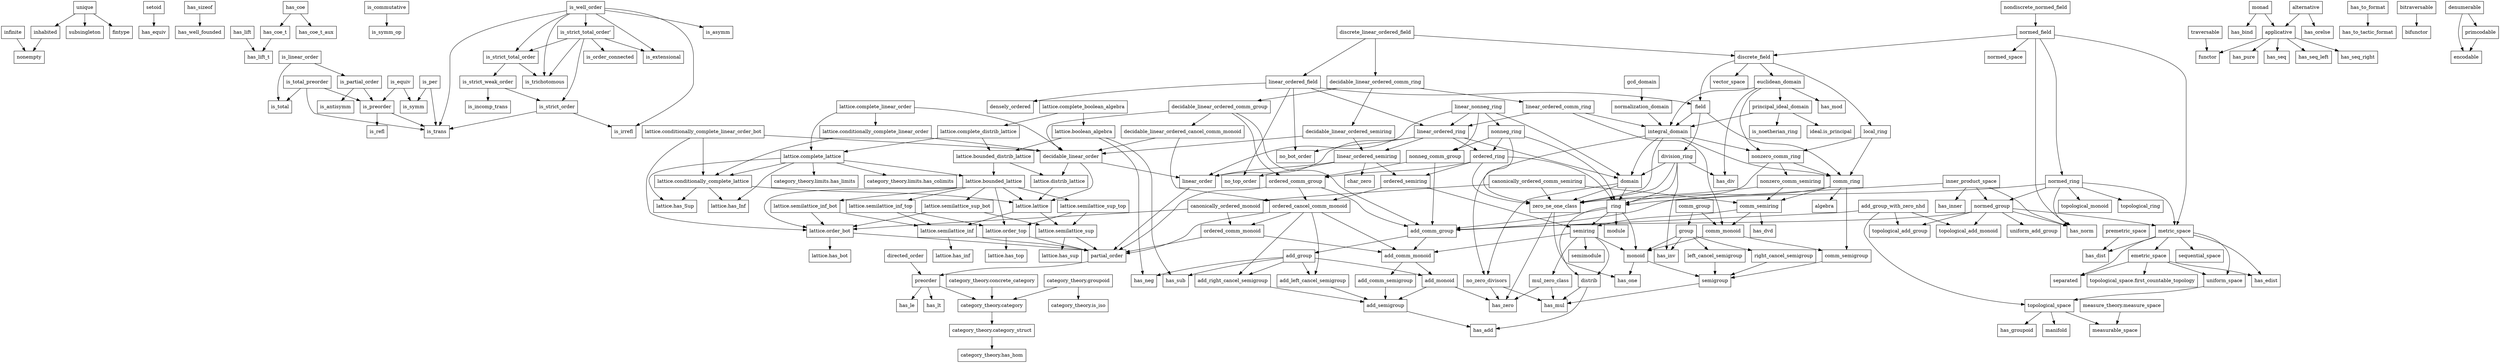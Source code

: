 strict digraph  {
inhabited [shape=box];
nonempty [shape=box];
setoid [shape=box];
has_equiv [shape=box];
has_sizeof [shape=box];
has_well_founded [shape=box];
has_lift [shape=box];
has_lift_t [shape=box];
has_coe [shape=box];
has_coe_t [shape=box];
has_coe_t_aux [shape=box];
is_commutative [shape=box];
is_symm_op [shape=box];
is_preorder [shape=box];
is_refl [shape=box];
is_trans [shape=box];
is_total_preorder [shape=box];
is_total [shape=box];
is_partial_order [shape=box];
is_antisymm [shape=box];
is_linear_order [shape=box];
is_equiv [shape=box];
is_symm [shape=box];
is_per [shape=box];
is_strict_order [shape=box];
is_irrefl [shape=box];
is_strict_weak_order [shape=box];
is_incomp_trans [shape=box];
is_strict_total_order [shape=box];
is_trichotomous [shape=box];
preorder [shape=box];
has_le [shape=box];
has_lt [shape=box];
applicative [shape=box];
functor [shape=box];
has_pure [shape=box];
has_seq [shape=box];
has_seq_left [shape=box];
has_seq_right [shape=box];
partial_order [shape=box];
monad [shape=box];
has_bind [shape=box];
linear_order [shape=box];
alternative [shape=box];
has_orelse [shape=box];
decidable_linear_order [shape=box];
has_to_format [shape=box];
has_to_tactic_format [shape=box];
semigroup [shape=box];
has_mul [shape=box];
comm_semigroup [shape=box];
left_cancel_semigroup [shape=box];
right_cancel_semigroup [shape=box];
monoid [shape=box];
has_one [shape=box];
comm_monoid [shape=box];
group [shape=box];
has_inv [shape=box];
comm_group [shape=box];
add_semigroup [shape=box];
has_add [shape=box];
add_comm_semigroup [shape=box];
add_left_cancel_semigroup [shape=box];
add_right_cancel_semigroup [shape=box];
add_monoid [shape=box];
has_zero [shape=box];
add_comm_monoid [shape=box];
add_group [shape=box];
has_neg [shape=box];
add_comm_group [shape=box];
has_sub [shape=box];
distrib [shape=box];
mul_zero_class [shape=box];
zero_ne_one_class [shape=box];
ordered_cancel_comm_monoid [shape=box];
semiring [shape=box];
comm_semiring [shape=box];
has_dvd [shape=box];
ordered_comm_group [shape=box];
ring [shape=box];
comm_ring [shape=box];
no_zero_divisors [shape=box];
integral_domain [shape=box];
division_ring [shape=box];
decidable_linear_ordered_comm_group [shape=box];
decidable_linear_ordered_cancel_comm_monoid [shape=box];
field [shape=box];
discrete_field [shape=box];
ordered_semiring [shape=box];
linear_ordered_semiring [shape=box];
decidable_linear_ordered_semiring [shape=box];
ordered_ring [shape=box];
linear_ordered_ring [shape=box];
linear_ordered_comm_ring [shape=box];
decidable_linear_ordered_comm_ring [shape=box];
linear_ordered_field [shape=box];
discrete_linear_ordered_field [shape=box];
unique [shape=box];
subsingleton [shape=box];
traversable [shape=box];
"category_theory.category_struct" [shape=box];
"category_theory.has_hom" [shape=box];
"category_theory.category" [shape=box];
bitraversable [shape=box];
bifunctor [shape=box];
"category_theory.groupoid" [shape=box];
"category_theory.is_iso" [shape=box];
"is_strict_total_order'" [shape=box];
is_order_connected [shape=box];
is_extensional [shape=box];
is_well_order [shape=box];
is_asymm [shape=box];
directed_order [shape=box];
"lattice.semilattice_sup" [shape=box];
"lattice.has_sup" [shape=box];
"lattice.semilattice_inf" [shape=box];
"lattice.has_inf" [shape=box];
"lattice.lattice" [shape=box];
"lattice.distrib_lattice" [shape=box];
"lattice.order_top" [shape=box];
"lattice.has_top" [shape=box];
"lattice.order_bot" [shape=box];
"lattice.has_bot" [shape=box];
"lattice.semilattice_sup_top" [shape=box];
"lattice.semilattice_sup_bot" [shape=box];
"lattice.semilattice_inf_top" [shape=box];
"lattice.semilattice_inf_bot" [shape=box];
"lattice.bounded_lattice" [shape=box];
"lattice.bounded_distrib_lattice" [shape=box];
"category_theory.concrete_category" [shape=box];
"lattice.boolean_algebra" [shape=box];
ordered_comm_monoid [shape=box];
"lattice.complete_lattice" [shape=box];
"lattice.has_Sup" [shape=box];
"lattice.has_Inf" [shape=box];
canonically_ordered_monoid [shape=box];
"lattice.complete_linear_order" [shape=box];
nonzero_comm_semiring [shape=box];
nonzero_comm_ring [shape=box];
domain [shape=box];
has_div [shape=box];
"lattice.complete_distrib_lattice" [shape=box];
"lattice.complete_boolean_algebra" [shape=box];
nonneg_comm_group [shape=box];
char_zero [shape=box];
no_top_order [shape=box];
no_bot_order [shape=box];
nonneg_ring [shape=box];
linear_nonneg_ring [shape=box];
canonically_ordered_comm_semiring [shape=box];
densely_ordered [shape=box];
euclidean_domain [shape=box];
has_mod [shape=box];
"category_theory.limits.has_limits" [shape=box];
"category_theory.limits.has_colimits" [shape=box];
normalization_domain [shape=box];
gcd_domain [shape=box];
fintype [shape=box];
infinite [shape=box];
denumerable [shape=box];
encodable [shape=box];
"lattice.conditionally_complete_lattice" [shape=box];
"lattice.conditionally_complete_linear_order" [shape=box];
"lattice.conditionally_complete_linear_order_bot" [shape=box];
primcodable [shape=box];
uniform_space [shape=box];
topological_space [shape=box];
semimodule [shape=box];
module [shape=box];
manifold [shape=box];
vector_space [shape=box];
has_groupoid [shape=box];
emetric_space [shape=box];
has_edist [shape=box];
separated [shape=box];
"topological_space.first_countable_topology" [shape=box];
add_group_with_zero_nhd [shape=box];
topological_add_monoid [shape=box];
topological_add_group [shape=box];
metric_space [shape=box];
has_dist [shape=box];
premetric_space [shape=box];
local_ring [shape=box];
algebra [shape=box];
normed_group [shape=box];
has_norm [shape=box];
uniform_add_group [shape=box];
normed_ring [shape=box];
topological_monoid [shape=box];
topological_ring [shape=box];
normed_field [shape=box];
nondiscrete_normed_field [shape=box];
normed_space [shape=box];
measurable_space [shape=box];
principal_ideal_domain [shape=box];
"ideal.is_principal" [shape=box];
sequential_space [shape=box];
is_noetherian_ring [shape=box];
inner_product_space [shape=box];
has_inner [shape=box];
"measure_theory.measure_space" [shape=box];
inhabited -> nonempty;
setoid -> has_equiv;
has_sizeof -> has_well_founded;
has_lift -> has_lift_t;
has_coe -> has_coe_t;
has_coe -> has_coe_t_aux;
has_coe_t -> has_lift_t;
is_commutative -> is_symm_op;
is_preorder -> is_refl;
is_preorder -> is_trans;
is_total_preorder -> is_trans;
is_total_preorder -> is_total;
is_total_preorder -> is_preorder;
is_partial_order -> is_preorder;
is_partial_order -> is_antisymm;
is_linear_order -> is_partial_order;
is_linear_order -> is_total;
is_equiv -> is_preorder;
is_equiv -> is_symm;
is_per -> is_symm;
is_per -> is_trans;
is_strict_order -> is_irrefl;
is_strict_order -> is_trans;
is_strict_weak_order -> is_strict_order;
is_strict_weak_order -> is_incomp_trans;
is_strict_total_order -> is_trichotomous;
is_strict_total_order -> is_strict_weak_order;
preorder -> has_le;
preorder -> has_lt;
preorder -> "category_theory.category";
applicative -> functor;
applicative -> has_pure;
applicative -> has_seq;
applicative -> has_seq_left;
applicative -> has_seq_right;
partial_order -> preorder;
monad -> applicative;
monad -> has_bind;
linear_order -> partial_order;
alternative -> applicative;
alternative -> has_orelse;
decidable_linear_order -> linear_order;
decidable_linear_order -> "lattice.lattice";
decidable_linear_order -> "lattice.distrib_lattice";
has_to_format -> has_to_tactic_format;
semigroup -> has_mul;
comm_semigroup -> semigroup;
left_cancel_semigroup -> semigroup;
right_cancel_semigroup -> semigroup;
monoid -> semigroup;
monoid -> has_one;
comm_monoid -> monoid;
comm_monoid -> comm_semigroup;
group -> monoid;
group -> has_inv;
group -> left_cancel_semigroup;
group -> right_cancel_semigroup;
comm_group -> group;
comm_group -> comm_monoid;
add_semigroup -> has_add;
add_comm_semigroup -> add_semigroup;
add_left_cancel_semigroup -> add_semigroup;
add_right_cancel_semigroup -> add_semigroup;
add_monoid -> add_semigroup;
add_monoid -> has_zero;
add_comm_monoid -> add_monoid;
add_comm_monoid -> add_comm_semigroup;
add_group -> add_monoid;
add_group -> has_neg;
add_group -> add_left_cancel_semigroup;
add_group -> add_right_cancel_semigroup;
add_group -> has_sub;
add_comm_group -> add_group;
add_comm_group -> add_comm_monoid;
distrib -> has_mul;
distrib -> has_add;
mul_zero_class -> has_mul;
mul_zero_class -> has_zero;
zero_ne_one_class -> has_zero;
zero_ne_one_class -> has_one;
ordered_cancel_comm_monoid -> add_comm_monoid;
ordered_cancel_comm_monoid -> add_left_cancel_semigroup;
ordered_cancel_comm_monoid -> add_right_cancel_semigroup;
ordered_cancel_comm_monoid -> partial_order;
ordered_cancel_comm_monoid -> ordered_comm_monoid;
semiring -> add_comm_monoid;
semiring -> monoid;
semiring -> distrib;
semiring -> mul_zero_class;
semiring -> semimodule;
comm_semiring -> semiring;
comm_semiring -> comm_monoid;
comm_semiring -> has_dvd;
ordered_comm_group -> add_comm_group;
ordered_comm_group -> partial_order;
ordered_comm_group -> ordered_cancel_comm_monoid;
ring -> add_comm_group;
ring -> monoid;
ring -> distrib;
ring -> semiring;
ring -> module;
comm_ring -> ring;
comm_ring -> comm_semigroup;
comm_ring -> comm_semiring;
comm_ring -> algebra;
no_zero_divisors -> has_mul;
no_zero_divisors -> has_zero;
integral_domain -> comm_ring;
integral_domain -> no_zero_divisors;
integral_domain -> zero_ne_one_class;
integral_domain -> nonzero_comm_ring;
integral_domain -> domain;
division_ring -> ring;
division_ring -> has_inv;
division_ring -> zero_ne_one_class;
division_ring -> has_div;
division_ring -> domain;
decidable_linear_ordered_comm_group -> add_comm_group;
decidable_linear_ordered_comm_group -> decidable_linear_order;
decidable_linear_ordered_comm_group -> ordered_comm_group;
decidable_linear_ordered_comm_group -> decidable_linear_ordered_cancel_comm_monoid;
decidable_linear_ordered_cancel_comm_monoid -> ordered_cancel_comm_monoid;
decidable_linear_ordered_cancel_comm_monoid -> decidable_linear_order;
field -> division_ring;
field -> comm_ring;
field -> integral_domain;
discrete_field -> field;
discrete_field -> euclidean_domain;
discrete_field -> vector_space;
discrete_field -> local_ring;
ordered_semiring -> semiring;
ordered_semiring -> ordered_cancel_comm_monoid;
linear_ordered_semiring -> ordered_semiring;
linear_ordered_semiring -> linear_order;
linear_ordered_semiring -> char_zero;
linear_ordered_semiring -> no_top_order;
decidable_linear_ordered_semiring -> linear_ordered_semiring;
decidable_linear_ordered_semiring -> decidable_linear_order;
ordered_ring -> ring;
ordered_ring -> ordered_comm_group;
ordered_ring -> zero_ne_one_class;
ordered_ring -> ordered_semiring;
linear_ordered_ring -> ordered_ring;
linear_ordered_ring -> linear_order;
linear_ordered_ring -> linear_ordered_semiring;
linear_ordered_ring -> no_bot_order;
linear_ordered_ring -> domain;
linear_ordered_comm_ring -> linear_ordered_ring;
linear_ordered_comm_ring -> comm_monoid;
linear_ordered_comm_ring -> integral_domain;
decidable_linear_ordered_comm_ring -> linear_ordered_comm_ring;
decidable_linear_ordered_comm_ring -> decidable_linear_ordered_comm_group;
decidable_linear_ordered_comm_ring -> decidable_linear_ordered_semiring;
linear_ordered_field -> linear_ordered_ring;
linear_ordered_field -> field;
linear_ordered_field -> densely_ordered;
linear_ordered_field -> no_top_order;
linear_ordered_field -> no_bot_order;
discrete_linear_ordered_field -> linear_ordered_field;
discrete_linear_ordered_field -> decidable_linear_ordered_comm_ring;
discrete_linear_ordered_field -> discrete_field;
unique -> inhabited;
unique -> subsingleton;
unique -> fintype;
traversable -> functor;
"category_theory.category_struct" -> "category_theory.has_hom";
"category_theory.category" -> "category_theory.category_struct";
bitraversable -> bifunctor;
"category_theory.groupoid" -> "category_theory.category";
"category_theory.groupoid" -> "category_theory.is_iso";
"is_strict_total_order'" -> is_trichotomous;
"is_strict_total_order'" -> is_strict_order;
"is_strict_total_order'" -> is_order_connected;
"is_strict_total_order'" -> is_strict_total_order;
"is_strict_total_order'" -> is_extensional;
is_well_order -> "is_strict_total_order'";
is_well_order -> is_strict_total_order;
is_well_order -> is_extensional;
is_well_order -> is_trichotomous;
is_well_order -> is_trans;
is_well_order -> is_irrefl;
is_well_order -> is_asymm;
directed_order -> preorder;
"lattice.semilattice_sup" -> "lattice.has_sup";
"lattice.semilattice_sup" -> partial_order;
"lattice.semilattice_inf" -> "lattice.has_inf";
"lattice.semilattice_inf" -> partial_order;
"lattice.lattice" -> "lattice.semilattice_sup";
"lattice.lattice" -> "lattice.semilattice_inf";
"lattice.distrib_lattice" -> "lattice.lattice";
"lattice.order_top" -> "lattice.has_top";
"lattice.order_top" -> partial_order;
"lattice.order_bot" -> "lattice.has_bot";
"lattice.order_bot" -> partial_order;
"lattice.semilattice_sup_top" -> "lattice.order_top";
"lattice.semilattice_sup_top" -> "lattice.semilattice_sup";
"lattice.semilattice_sup_bot" -> "lattice.order_bot";
"lattice.semilattice_sup_bot" -> "lattice.semilattice_sup";
"lattice.semilattice_inf_top" -> "lattice.order_top";
"lattice.semilattice_inf_top" -> "lattice.semilattice_inf";
"lattice.semilattice_inf_bot" -> "lattice.order_bot";
"lattice.semilattice_inf_bot" -> "lattice.semilattice_inf";
"lattice.bounded_lattice" -> "lattice.lattice";
"lattice.bounded_lattice" -> "lattice.order_top";
"lattice.bounded_lattice" -> "lattice.order_bot";
"lattice.bounded_lattice" -> "lattice.semilattice_inf_top";
"lattice.bounded_lattice" -> "lattice.semilattice_inf_bot";
"lattice.bounded_lattice" -> "lattice.semilattice_sup_top";
"lattice.bounded_lattice" -> "lattice.semilattice_sup_bot";
"lattice.bounded_distrib_lattice" -> "lattice.distrib_lattice";
"lattice.bounded_distrib_lattice" -> "lattice.bounded_lattice";
"category_theory.concrete_category" -> "category_theory.category";
"lattice.boolean_algebra" -> "lattice.bounded_distrib_lattice";
"lattice.boolean_algebra" -> has_neg;
"lattice.boolean_algebra" -> has_sub;
ordered_comm_monoid -> add_comm_monoid;
ordered_comm_monoid -> partial_order;
"lattice.complete_lattice" -> "lattice.bounded_lattice";
"lattice.complete_lattice" -> "lattice.has_Sup";
"lattice.complete_lattice" -> "lattice.has_Inf";
"lattice.complete_lattice" -> "category_theory.limits.has_limits";
"lattice.complete_lattice" -> "category_theory.limits.has_colimits";
"lattice.complete_lattice" -> "lattice.conditionally_complete_lattice";
canonically_ordered_monoid -> ordered_comm_monoid;
canonically_ordered_monoid -> "lattice.order_bot";
"lattice.complete_linear_order" -> "lattice.complete_lattice";
"lattice.complete_linear_order" -> decidable_linear_order;
"lattice.complete_linear_order" -> "lattice.conditionally_complete_linear_order";
nonzero_comm_semiring -> comm_semiring;
nonzero_comm_semiring -> zero_ne_one_class;
nonzero_comm_ring -> comm_ring;
nonzero_comm_ring -> zero_ne_one_class;
nonzero_comm_ring -> nonzero_comm_semiring;
domain -> ring;
domain -> no_zero_divisors;
domain -> zero_ne_one_class;
"lattice.complete_distrib_lattice" -> "lattice.complete_lattice";
"lattice.complete_distrib_lattice" -> "lattice.bounded_distrib_lattice";
"lattice.complete_boolean_algebra" -> "lattice.boolean_algebra";
"lattice.complete_boolean_algebra" -> "lattice.complete_distrib_lattice";
nonneg_comm_group -> add_comm_group;
nonneg_comm_group -> ordered_comm_group;
nonneg_ring -> ring;
nonneg_ring -> zero_ne_one_class;
nonneg_ring -> nonneg_comm_group;
nonneg_ring -> ordered_ring;
linear_nonneg_ring -> domain;
linear_nonneg_ring -> nonneg_comm_group;
linear_nonneg_ring -> nonneg_ring;
linear_nonneg_ring -> linear_order;
linear_nonneg_ring -> linear_ordered_ring;
canonically_ordered_comm_semiring -> canonically_ordered_monoid;
canonically_ordered_comm_semiring -> comm_semiring;
canonically_ordered_comm_semiring -> zero_ne_one_class;
euclidean_domain -> nonzero_comm_ring;
euclidean_domain -> has_div;
euclidean_domain -> has_mod;
euclidean_domain -> integral_domain;
euclidean_domain -> principal_ideal_domain;
normalization_domain -> integral_domain;
gcd_domain -> normalization_domain;
infinite -> nonempty;
denumerable -> encodable;
denumerable -> primcodable;
"lattice.conditionally_complete_lattice" -> "lattice.lattice";
"lattice.conditionally_complete_lattice" -> "lattice.has_Sup";
"lattice.conditionally_complete_lattice" -> "lattice.has_Inf";
"lattice.conditionally_complete_linear_order" -> "lattice.conditionally_complete_lattice";
"lattice.conditionally_complete_linear_order" -> decidable_linear_order;
"lattice.conditionally_complete_linear_order_bot" -> "lattice.conditionally_complete_lattice";
"lattice.conditionally_complete_linear_order_bot" -> decidable_linear_order;
"lattice.conditionally_complete_linear_order_bot" -> "lattice.order_bot";
primcodable -> encodable;
uniform_space -> topological_space;
topological_space -> manifold;
topological_space -> has_groupoid;
topological_space -> measurable_space;
emetric_space -> has_edist;
emetric_space -> uniform_space;
emetric_space -> separated;
emetric_space -> "topological_space.first_countable_topology";
add_group_with_zero_nhd -> add_comm_group;
add_group_with_zero_nhd -> topological_space;
add_group_with_zero_nhd -> topological_add_monoid;
add_group_with_zero_nhd -> topological_add_group;
metric_space -> has_dist;
metric_space -> uniform_space;
metric_space -> has_edist;
metric_space -> separated;
metric_space -> emetric_space;
metric_space -> sequential_space;
premetric_space -> has_dist;
local_ring -> nonzero_comm_ring;
local_ring -> comm_ring;
normed_group -> has_norm;
normed_group -> add_comm_group;
normed_group -> metric_space;
normed_group -> uniform_add_group;
normed_group -> topological_add_monoid;
normed_group -> topological_add_group;
normed_ring -> has_norm;
normed_ring -> ring;
normed_ring -> metric_space;
normed_ring -> normed_group;
normed_ring -> topological_monoid;
normed_ring -> topological_ring;
normed_field -> has_norm;
normed_field -> discrete_field;
normed_field -> metric_space;
normed_field -> normed_ring;
normed_field -> normed_space;
nondiscrete_normed_field -> normed_field;
principal_ideal_domain -> integral_domain;
principal_ideal_domain -> "ideal.is_principal";
principal_ideal_domain -> is_noetherian_ring;
inner_product_space -> add_comm_group;
inner_product_space -> has_inner;
inner_product_space -> has_norm;
inner_product_space -> normed_group;
"measure_theory.measure_space" -> measurable_space;
}
